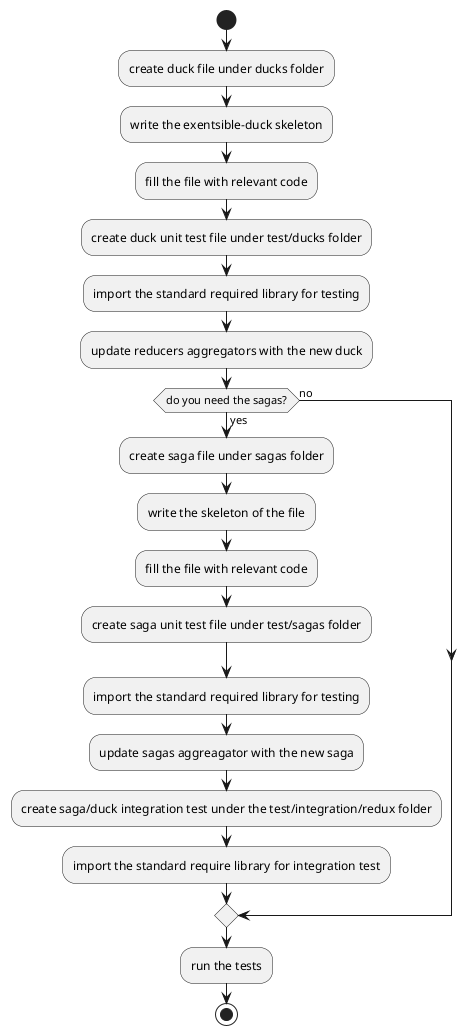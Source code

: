 @startuml
start
:create duck file under ducks folder;
:write the exentsible-duck skeleton;
:fill the file with relevant code;
:create duck unit test file under test/ducks folder;
:import the standard required library for testing;
:update reducers aggregators with the new duck;
if (do you need the sagas?) then (yes)
  :create saga file under sagas folder;
  :write the skeleton of the file;
  :fill the file with relevant code;
  :create saga unit test file under test/sagas folder;
  :import the standard required library for testing;
  :update sagas aggreagator with the new saga;
  :create saga/duck integration test under the test/integration/redux folder;
  :import the standard require library for integration test;
else (no)
endif
:run the tests;
stop
@enduml
